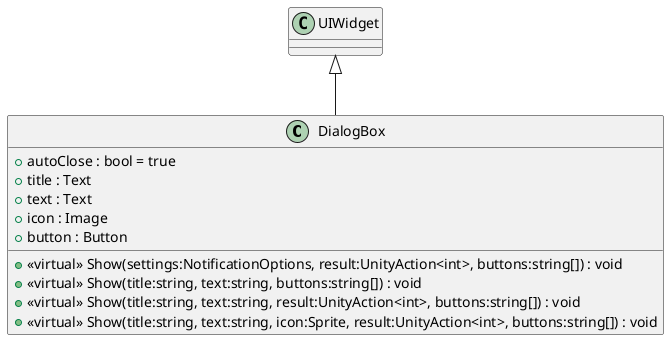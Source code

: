 @startuml
class DialogBox {
    + autoClose : bool = true
    + title : Text
    + text : Text
    + icon : Image
    + button : Button
    + <<virtual>> Show(settings:NotificationOptions, result:UnityAction<int>, buttons:string[]) : void
    + <<virtual>> Show(title:string, text:string, buttons:string[]) : void
    + <<virtual>> Show(title:string, text:string, result:UnityAction<int>, buttons:string[]) : void
    + <<virtual>> Show(title:string, text:string, icon:Sprite, result:UnityAction<int>, buttons:string[]) : void
}
UIWidget <|-- DialogBox
@enduml
